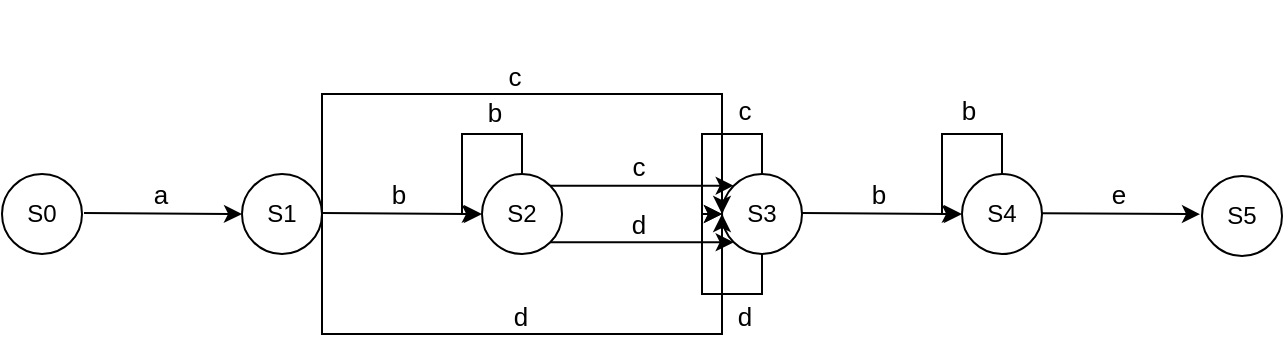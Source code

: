 <mxfile version="13.9.9" type="device"><diagram id="2LvICIOlkm7ARP41LsOc" name="Страница 1"><mxGraphModel dx="853" dy="493" grid="1" gridSize="10" guides="1" tooltips="1" connect="1" arrows="1" fold="1" page="1" pageScale="1" pageWidth="827" pageHeight="1169" math="0" shadow="0"><root><mxCell id="0"/><mxCell id="1" parent="0"/><mxCell id="PmMiDu8v8TVHGMyMiXDk-1" value="" style="ellipse;whiteSpace=wrap;html=1;aspect=fixed;" vertex="1" parent="1"><mxGeometry x="80" y="120" width="40" height="40" as="geometry"/></mxCell><mxCell id="PmMiDu8v8TVHGMyMiXDk-2" value="S0" style="text;html=1;strokeColor=none;fillColor=none;align=center;verticalAlign=middle;whiteSpace=wrap;rounded=0;" vertex="1" parent="1"><mxGeometry x="80" y="130" width="40" height="20" as="geometry"/></mxCell><mxCell id="PmMiDu8v8TVHGMyMiXDk-13" value="" style="endArrow=classic;html=1;" edge="1" parent="1"><mxGeometry relative="1" as="geometry"><mxPoint x="121" y="139.5" as="sourcePoint"/><mxPoint x="200" y="140" as="targetPoint"/></mxGeometry></mxCell><mxCell id="PmMiDu8v8TVHGMyMiXDk-14" value="a" style="edgeLabel;resizable=0;html=1;align=center;verticalAlign=middle;fontSize=13;" connectable="0" vertex="1" parent="PmMiDu8v8TVHGMyMiXDk-13"><mxGeometry relative="1" as="geometry"><mxPoint x="-2" y="-9.75" as="offset"/></mxGeometry></mxCell><mxCell id="PmMiDu8v8TVHGMyMiXDk-18" value="S1" style="ellipse;whiteSpace=wrap;html=1;aspect=fixed;" vertex="1" parent="1"><mxGeometry x="200" y="120" width="40" height="40" as="geometry"/></mxCell><mxCell id="PmMiDu8v8TVHGMyMiXDk-19" value="" style="endArrow=classic;html=1;" edge="1" parent="1"><mxGeometry relative="1" as="geometry"><mxPoint x="240" y="139.5" as="sourcePoint"/><mxPoint x="319" y="140" as="targetPoint"/></mxGeometry></mxCell><mxCell id="PmMiDu8v8TVHGMyMiXDk-20" value="b" style="edgeLabel;resizable=0;html=1;align=center;verticalAlign=middle;fontSize=13;" connectable="0" vertex="1" parent="PmMiDu8v8TVHGMyMiXDk-19"><mxGeometry relative="1" as="geometry"><mxPoint x="-2" y="-9.75" as="offset"/></mxGeometry></mxCell><mxCell id="PmMiDu8v8TVHGMyMiXDk-21" value="S2" style="ellipse;whiteSpace=wrap;html=1;aspect=fixed;" vertex="1" parent="1"><mxGeometry x="320" y="120" width="40" height="40" as="geometry"/></mxCell><mxCell id="PmMiDu8v8TVHGMyMiXDk-22" value="" style="endArrow=classic;html=1;fontSize=13;rounded=0;exitX=0.5;exitY=0;exitDx=0;exitDy=0;entryX=0;entryY=0.5;entryDx=0;entryDy=0;" edge="1" parent="1" source="PmMiDu8v8TVHGMyMiXDk-21" target="PmMiDu8v8TVHGMyMiXDk-21"><mxGeometry width="50" height="50" relative="1" as="geometry"><mxPoint x="370" y="100" as="sourcePoint"/><mxPoint x="250" y="80" as="targetPoint"/><Array as="points"><mxPoint x="340" y="100"/><mxPoint x="310" y="100"/><mxPoint x="310" y="140"/></Array></mxGeometry></mxCell><mxCell id="PmMiDu8v8TVHGMyMiXDk-24" value="b" style="edgeLabel;resizable=0;html=1;align=center;verticalAlign=middle;fontSize=13;" connectable="0" vertex="1" parent="1"><mxGeometry x="223.999" y="33.003" as="geometry"><mxPoint x="102" y="56" as="offset"/></mxGeometry></mxCell><mxCell id="PmMiDu8v8TVHGMyMiXDk-26" value="" style="endArrow=classic;html=1;exitX=1;exitY=0;exitDx=0;exitDy=0;entryX=0;entryY=0;entryDx=0;entryDy=0;" edge="1" parent="1" source="PmMiDu8v8TVHGMyMiXDk-21" target="PmMiDu8v8TVHGMyMiXDk-28"><mxGeometry relative="1" as="geometry"><mxPoint x="360" y="130" as="sourcePoint"/><mxPoint x="439" y="130.5" as="targetPoint"/></mxGeometry></mxCell><mxCell id="PmMiDu8v8TVHGMyMiXDk-27" value="c" style="edgeLabel;resizable=0;html=1;align=center;verticalAlign=middle;fontSize=13;" connectable="0" vertex="1" parent="PmMiDu8v8TVHGMyMiXDk-26"><mxGeometry relative="1" as="geometry"><mxPoint x="-2" y="-9.75" as="offset"/></mxGeometry></mxCell><mxCell id="PmMiDu8v8TVHGMyMiXDk-28" value="S3" style="ellipse;whiteSpace=wrap;html=1;aspect=fixed;" vertex="1" parent="1"><mxGeometry x="440" y="120" width="40" height="40" as="geometry"/></mxCell><mxCell id="PmMiDu8v8TVHGMyMiXDk-29" value="" style="endArrow=classic;html=1;exitX=1;exitY=1;exitDx=0;exitDy=0;entryX=0;entryY=1;entryDx=0;entryDy=0;" edge="1" parent="1" source="PmMiDu8v8TVHGMyMiXDk-21" target="PmMiDu8v8TVHGMyMiXDk-28"><mxGeometry relative="1" as="geometry"><mxPoint x="350.002" y="149.998" as="sourcePoint"/><mxPoint x="441.718" y="149.998" as="targetPoint"/></mxGeometry></mxCell><mxCell id="PmMiDu8v8TVHGMyMiXDk-30" value="d" style="edgeLabel;resizable=0;html=1;align=center;verticalAlign=middle;fontSize=13;" connectable="0" vertex="1" parent="PmMiDu8v8TVHGMyMiXDk-29"><mxGeometry relative="1" as="geometry"><mxPoint x="-2" y="-9.75" as="offset"/></mxGeometry></mxCell><mxCell id="PmMiDu8v8TVHGMyMiXDk-31" value="" style="endArrow=classic;html=1;fontSize=13;rounded=0;exitX=0.5;exitY=0;exitDx=0;exitDy=0;entryX=0;entryY=0.5;entryDx=0;entryDy=0;" edge="1" parent="1"><mxGeometry width="50" height="50" relative="1" as="geometry"><mxPoint x="460" y="120" as="sourcePoint"/><mxPoint x="440.0" y="140" as="targetPoint"/><Array as="points"><mxPoint x="460" y="100"/><mxPoint x="430" y="100"/><mxPoint x="430" y="140"/></Array></mxGeometry></mxCell><mxCell id="PmMiDu8v8TVHGMyMiXDk-33" value="c" style="edgeLabel;resizable=0;html=1;align=center;verticalAlign=middle;fontSize=13;" connectable="0" vertex="1" parent="1"><mxGeometry x="408.142" y="126.108" as="geometry"><mxPoint x="43" y="-38" as="offset"/></mxGeometry></mxCell><mxCell id="PmMiDu8v8TVHGMyMiXDk-34" value="" style="endArrow=classic;html=1;fontSize=13;rounded=0;exitX=0.5;exitY=0;exitDx=0;exitDy=0;" edge="1" parent="1"><mxGeometry width="50" height="50" relative="1" as="geometry"><mxPoint x="460" y="160" as="sourcePoint"/><mxPoint x="440" y="140" as="targetPoint"/><Array as="points"><mxPoint x="460" y="180"/><mxPoint x="430" y="180"/><mxPoint x="430" y="140"/></Array></mxGeometry></mxCell><mxCell id="PmMiDu8v8TVHGMyMiXDk-35" value="d" style="edgeLabel;resizable=0;html=1;align=center;verticalAlign=middle;fontSize=13;" connectable="0" vertex="1" parent="1"><mxGeometry x="408.142" y="129.998" as="geometry"><mxPoint x="43" y="61" as="offset"/></mxGeometry></mxCell><mxCell id="PmMiDu8v8TVHGMyMiXDk-36" value="S4" style="ellipse;whiteSpace=wrap;html=1;aspect=fixed;" vertex="1" parent="1"><mxGeometry x="560" y="120" width="40" height="40" as="geometry"/></mxCell><mxCell id="PmMiDu8v8TVHGMyMiXDk-37" value="" style="endArrow=classic;html=1;exitX=1;exitY=0.5;exitDx=0;exitDy=0;rounded=0;" edge="1" parent="1" source="PmMiDu8v8TVHGMyMiXDk-18"><mxGeometry relative="1" as="geometry"><mxPoint x="250" y="159.17" as="sourcePoint"/><mxPoint x="440" y="140" as="targetPoint"/><Array as="points"><mxPoint x="240" y="200"/><mxPoint x="440" y="200"/></Array></mxGeometry></mxCell><mxCell id="PmMiDu8v8TVHGMyMiXDk-38" value="d" style="edgeLabel;resizable=0;html=1;align=center;verticalAlign=middle;fontSize=13;" connectable="0" vertex="1" parent="PmMiDu8v8TVHGMyMiXDk-37"><mxGeometry relative="1" as="geometry"><mxPoint x="-1" y="-9.75" as="offset"/></mxGeometry></mxCell><mxCell id="PmMiDu8v8TVHGMyMiXDk-39" value="" style="endArrow=classic;html=1;exitX=1;exitY=0.5;exitDx=0;exitDy=0;rounded=0;" edge="1" parent="1" source="PmMiDu8v8TVHGMyMiXDk-18"><mxGeometry relative="1" as="geometry"><mxPoint x="230.0" y="20" as="sourcePoint"/><mxPoint x="440" y="140" as="targetPoint"/><Array as="points"><mxPoint x="240" y="80"/><mxPoint x="440" y="80"/></Array></mxGeometry></mxCell><mxCell id="PmMiDu8v8TVHGMyMiXDk-40" value="c" style="edgeLabel;resizable=0;html=1;align=center;verticalAlign=middle;fontSize=13;" connectable="0" vertex="1" parent="PmMiDu8v8TVHGMyMiXDk-39"><mxGeometry relative="1" as="geometry"><mxPoint x="-4" y="-9.75" as="offset"/></mxGeometry></mxCell><mxCell id="PmMiDu8v8TVHGMyMiXDk-41" value="" style="endArrow=classic;html=1;" edge="1" parent="1"><mxGeometry relative="1" as="geometry"><mxPoint x="480" y="139.5" as="sourcePoint"/><mxPoint x="559" y="140" as="targetPoint"/></mxGeometry></mxCell><mxCell id="PmMiDu8v8TVHGMyMiXDk-42" value="b" style="edgeLabel;resizable=0;html=1;align=center;verticalAlign=middle;fontSize=13;" connectable="0" vertex="1" parent="PmMiDu8v8TVHGMyMiXDk-41"><mxGeometry relative="1" as="geometry"><mxPoint x="-2" y="-9.75" as="offset"/></mxGeometry></mxCell><mxCell id="PmMiDu8v8TVHGMyMiXDk-43" value="" style="endArrow=classic;html=1;fontSize=13;rounded=0;exitX=0.5;exitY=0;exitDx=0;exitDy=0;entryX=0;entryY=0.5;entryDx=0;entryDy=0;" edge="1" parent="1"><mxGeometry width="50" height="50" relative="1" as="geometry"><mxPoint x="580" y="120" as="sourcePoint"/><mxPoint x="560" y="140" as="targetPoint"/><Array as="points"><mxPoint x="580" y="100"/><mxPoint x="550" y="100"/><mxPoint x="550" y="140"/></Array></mxGeometry></mxCell><mxCell id="PmMiDu8v8TVHGMyMiXDk-44" value="b" style="edgeLabel;resizable=0;html=1;align=center;verticalAlign=middle;fontSize=13;" connectable="0" vertex="1" parent="1"><mxGeometry x="532.166" y="140.998" as="geometry"><mxPoint x="31" y="-53" as="offset"/></mxGeometry></mxCell><mxCell id="PmMiDu8v8TVHGMyMiXDk-45" value="S5" style="ellipse;whiteSpace=wrap;html=1;aspect=fixed;" vertex="1" parent="1"><mxGeometry x="680" y="121" width="40" height="40" as="geometry"/></mxCell><mxCell id="PmMiDu8v8TVHGMyMiXDk-46" value="" style="endArrow=classic;html=1;" edge="1" parent="1"><mxGeometry relative="1" as="geometry"><mxPoint x="600" y="139.58" as="sourcePoint"/><mxPoint x="679" y="140.08" as="targetPoint"/></mxGeometry></mxCell><mxCell id="PmMiDu8v8TVHGMyMiXDk-47" value="e" style="edgeLabel;resizable=0;html=1;align=center;verticalAlign=middle;fontSize=13;" connectable="0" vertex="1" parent="PmMiDu8v8TVHGMyMiXDk-46"><mxGeometry relative="1" as="geometry"><mxPoint x="-2" y="-9.75" as="offset"/></mxGeometry></mxCell></root></mxGraphModel></diagram></mxfile>